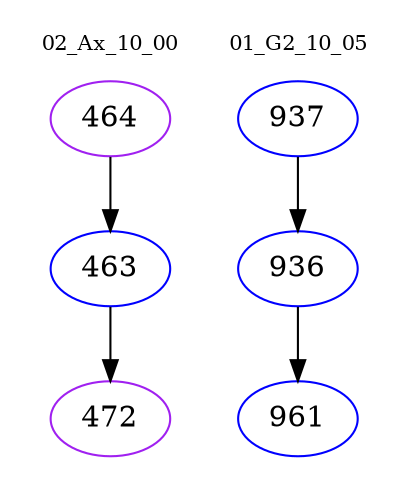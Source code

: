 digraph{
subgraph cluster_0 {
color = white
label = "02_Ax_10_00";
fontsize=10;
T0_464 [label="464", color="purple"]
T0_464 -> T0_463 [color="black"]
T0_463 [label="463", color="blue"]
T0_463 -> T0_472 [color="black"]
T0_472 [label="472", color="purple"]
}
subgraph cluster_1 {
color = white
label = "01_G2_10_05";
fontsize=10;
T1_937 [label="937", color="blue"]
T1_937 -> T1_936 [color="black"]
T1_936 [label="936", color="blue"]
T1_936 -> T1_961 [color="black"]
T1_961 [label="961", color="blue"]
}
}

